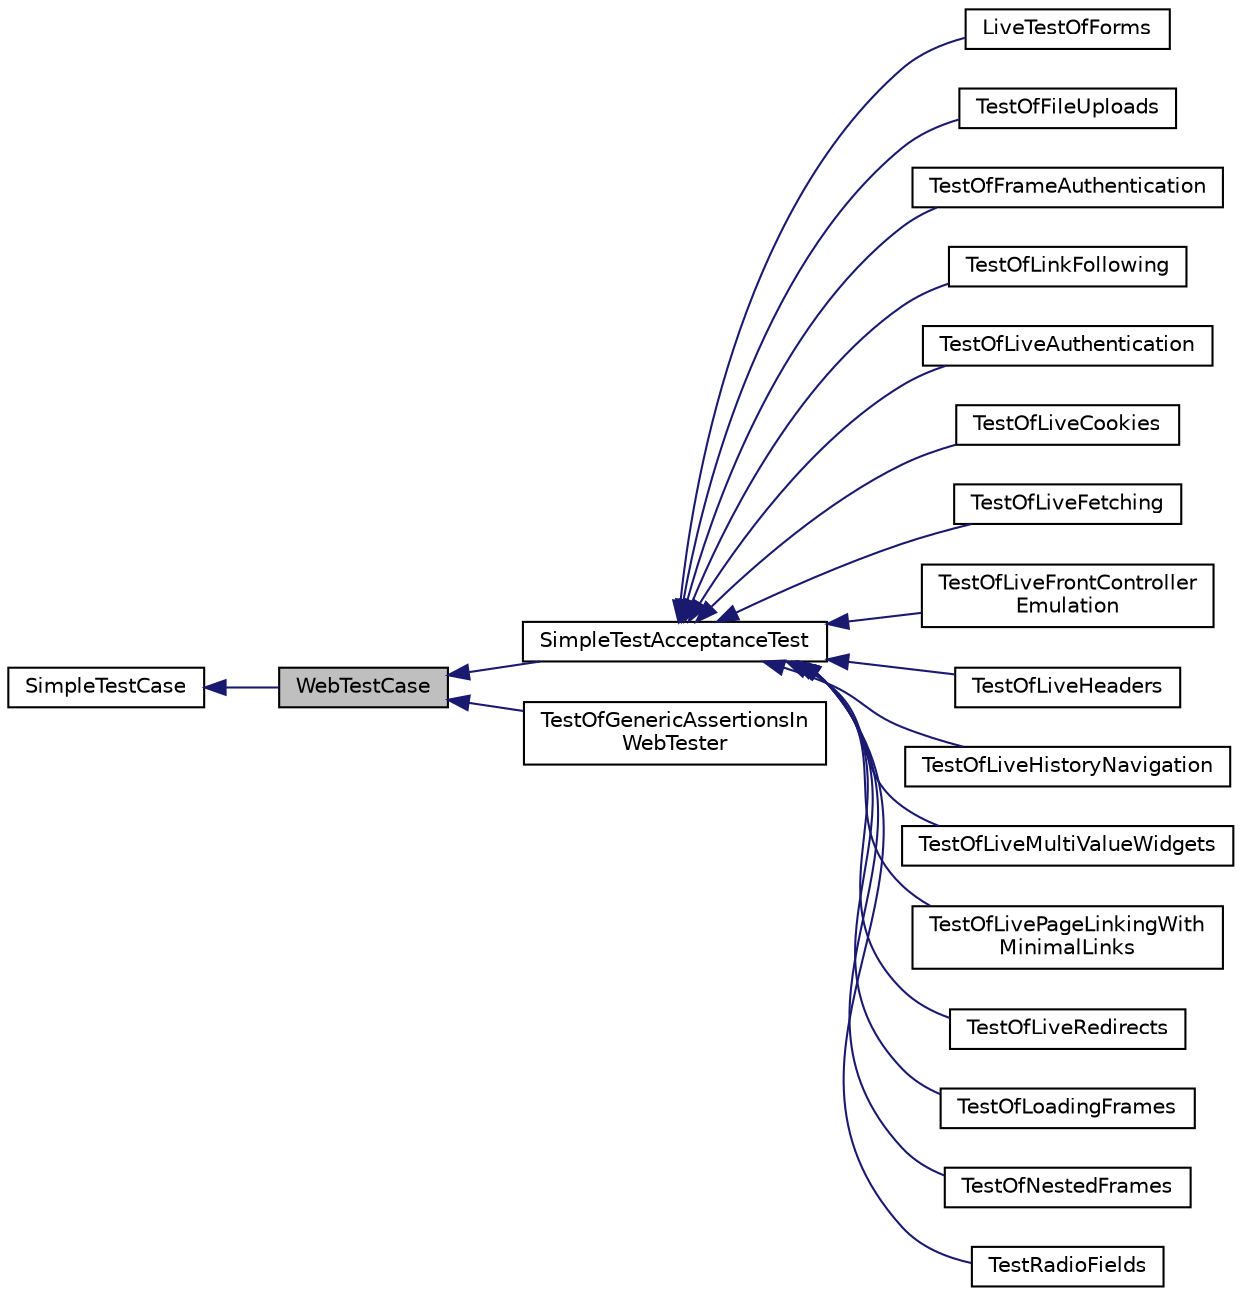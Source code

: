 digraph "WebTestCase"
{
  edge [fontname="Helvetica",fontsize="10",labelfontname="Helvetica",labelfontsize="10"];
  node [fontname="Helvetica",fontsize="10",shape=record];
  rankdir="LR";
  Node1 [label="WebTestCase",height=0.2,width=0.4,color="black", fillcolor="grey75", style="filled" fontcolor="black"];
  Node2 -> Node1 [dir="back",color="midnightblue",fontsize="10",style="solid",fontname="Helvetica"];
  Node2 [label="SimpleTestCase",height=0.2,width=0.4,color="black", fillcolor="white", style="filled",URL="$class_simple_test_case.html"];
  Node1 -> Node3 [dir="back",color="midnightblue",fontsize="10",style="solid",fontname="Helvetica"];
  Node3 [label="SimpleTestAcceptanceTest",height=0.2,width=0.4,color="black", fillcolor="white", style="filled",URL="$class_simple_test_acceptance_test.html"];
  Node3 -> Node4 [dir="back",color="midnightblue",fontsize="10",style="solid",fontname="Helvetica"];
  Node4 [label="LiveTestOfForms",height=0.2,width=0.4,color="black", fillcolor="white", style="filled",URL="$class_live_test_of_forms.html"];
  Node3 -> Node5 [dir="back",color="midnightblue",fontsize="10",style="solid",fontname="Helvetica"];
  Node5 [label="TestOfFileUploads",height=0.2,width=0.4,color="black", fillcolor="white", style="filled",URL="$class_test_of_file_uploads.html"];
  Node3 -> Node6 [dir="back",color="midnightblue",fontsize="10",style="solid",fontname="Helvetica"];
  Node6 [label="TestOfFrameAuthentication",height=0.2,width=0.4,color="black", fillcolor="white", style="filled",URL="$class_test_of_frame_authentication.html"];
  Node3 -> Node7 [dir="back",color="midnightblue",fontsize="10",style="solid",fontname="Helvetica"];
  Node7 [label="TestOfLinkFollowing",height=0.2,width=0.4,color="black", fillcolor="white", style="filled",URL="$class_test_of_link_following.html"];
  Node3 -> Node8 [dir="back",color="midnightblue",fontsize="10",style="solid",fontname="Helvetica"];
  Node8 [label="TestOfLiveAuthentication",height=0.2,width=0.4,color="black", fillcolor="white", style="filled",URL="$class_test_of_live_authentication.html"];
  Node3 -> Node9 [dir="back",color="midnightblue",fontsize="10",style="solid",fontname="Helvetica"];
  Node9 [label="TestOfLiveCookies",height=0.2,width=0.4,color="black", fillcolor="white", style="filled",URL="$class_test_of_live_cookies.html"];
  Node3 -> Node10 [dir="back",color="midnightblue",fontsize="10",style="solid",fontname="Helvetica"];
  Node10 [label="TestOfLiveFetching",height=0.2,width=0.4,color="black", fillcolor="white", style="filled",URL="$class_test_of_live_fetching.html"];
  Node3 -> Node11 [dir="back",color="midnightblue",fontsize="10",style="solid",fontname="Helvetica"];
  Node11 [label="TestOfLiveFrontController\lEmulation",height=0.2,width=0.4,color="black", fillcolor="white", style="filled",URL="$class_test_of_live_front_controller_emulation.html"];
  Node3 -> Node12 [dir="back",color="midnightblue",fontsize="10",style="solid",fontname="Helvetica"];
  Node12 [label="TestOfLiveHeaders",height=0.2,width=0.4,color="black", fillcolor="white", style="filled",URL="$class_test_of_live_headers.html"];
  Node3 -> Node13 [dir="back",color="midnightblue",fontsize="10",style="solid",fontname="Helvetica"];
  Node13 [label="TestOfLiveHistoryNavigation",height=0.2,width=0.4,color="black", fillcolor="white", style="filled",URL="$class_test_of_live_history_navigation.html"];
  Node3 -> Node14 [dir="back",color="midnightblue",fontsize="10",style="solid",fontname="Helvetica"];
  Node14 [label="TestOfLiveMultiValueWidgets",height=0.2,width=0.4,color="black", fillcolor="white", style="filled",URL="$class_test_of_live_multi_value_widgets.html"];
  Node3 -> Node15 [dir="back",color="midnightblue",fontsize="10",style="solid",fontname="Helvetica"];
  Node15 [label="TestOfLivePageLinkingWith\lMinimalLinks",height=0.2,width=0.4,color="black", fillcolor="white", style="filled",URL="$class_test_of_live_page_linking_with_minimal_links.html"];
  Node3 -> Node16 [dir="back",color="midnightblue",fontsize="10",style="solid",fontname="Helvetica"];
  Node16 [label="TestOfLiveRedirects",height=0.2,width=0.4,color="black", fillcolor="white", style="filled",URL="$class_test_of_live_redirects.html"];
  Node3 -> Node17 [dir="back",color="midnightblue",fontsize="10",style="solid",fontname="Helvetica"];
  Node17 [label="TestOfLoadingFrames",height=0.2,width=0.4,color="black", fillcolor="white", style="filled",URL="$class_test_of_loading_frames.html"];
  Node3 -> Node18 [dir="back",color="midnightblue",fontsize="10",style="solid",fontname="Helvetica"];
  Node18 [label="TestOfNestedFrames",height=0.2,width=0.4,color="black", fillcolor="white", style="filled",URL="$class_test_of_nested_frames.html"];
  Node3 -> Node19 [dir="back",color="midnightblue",fontsize="10",style="solid",fontname="Helvetica"];
  Node19 [label="TestRadioFields",height=0.2,width=0.4,color="black", fillcolor="white", style="filled",URL="$class_test_radio_fields.html"];
  Node1 -> Node20 [dir="back",color="midnightblue",fontsize="10",style="solid",fontname="Helvetica"];
  Node20 [label="TestOfGenericAssertionsIn\lWebTester",height=0.2,width=0.4,color="black", fillcolor="white", style="filled",URL="$class_test_of_generic_assertions_in_web_tester.html"];
}
